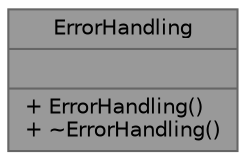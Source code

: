digraph "ErrorHandling"
{
 // LATEX_PDF_SIZE
  bgcolor="transparent";
  edge [fontname=Helvetica,fontsize=10,labelfontname=Helvetica,labelfontsize=10];
  node [fontname=Helvetica,fontsize=10,shape=box,height=0.2,width=0.4];
  Node1 [shape=record,label="{ErrorHandling\n||+ ErrorHandling()\l+ ~ErrorHandling()\l}",height=0.2,width=0.4,color="gray40", fillcolor="grey60", style="filled", fontcolor="black",tooltip=" "];
}
